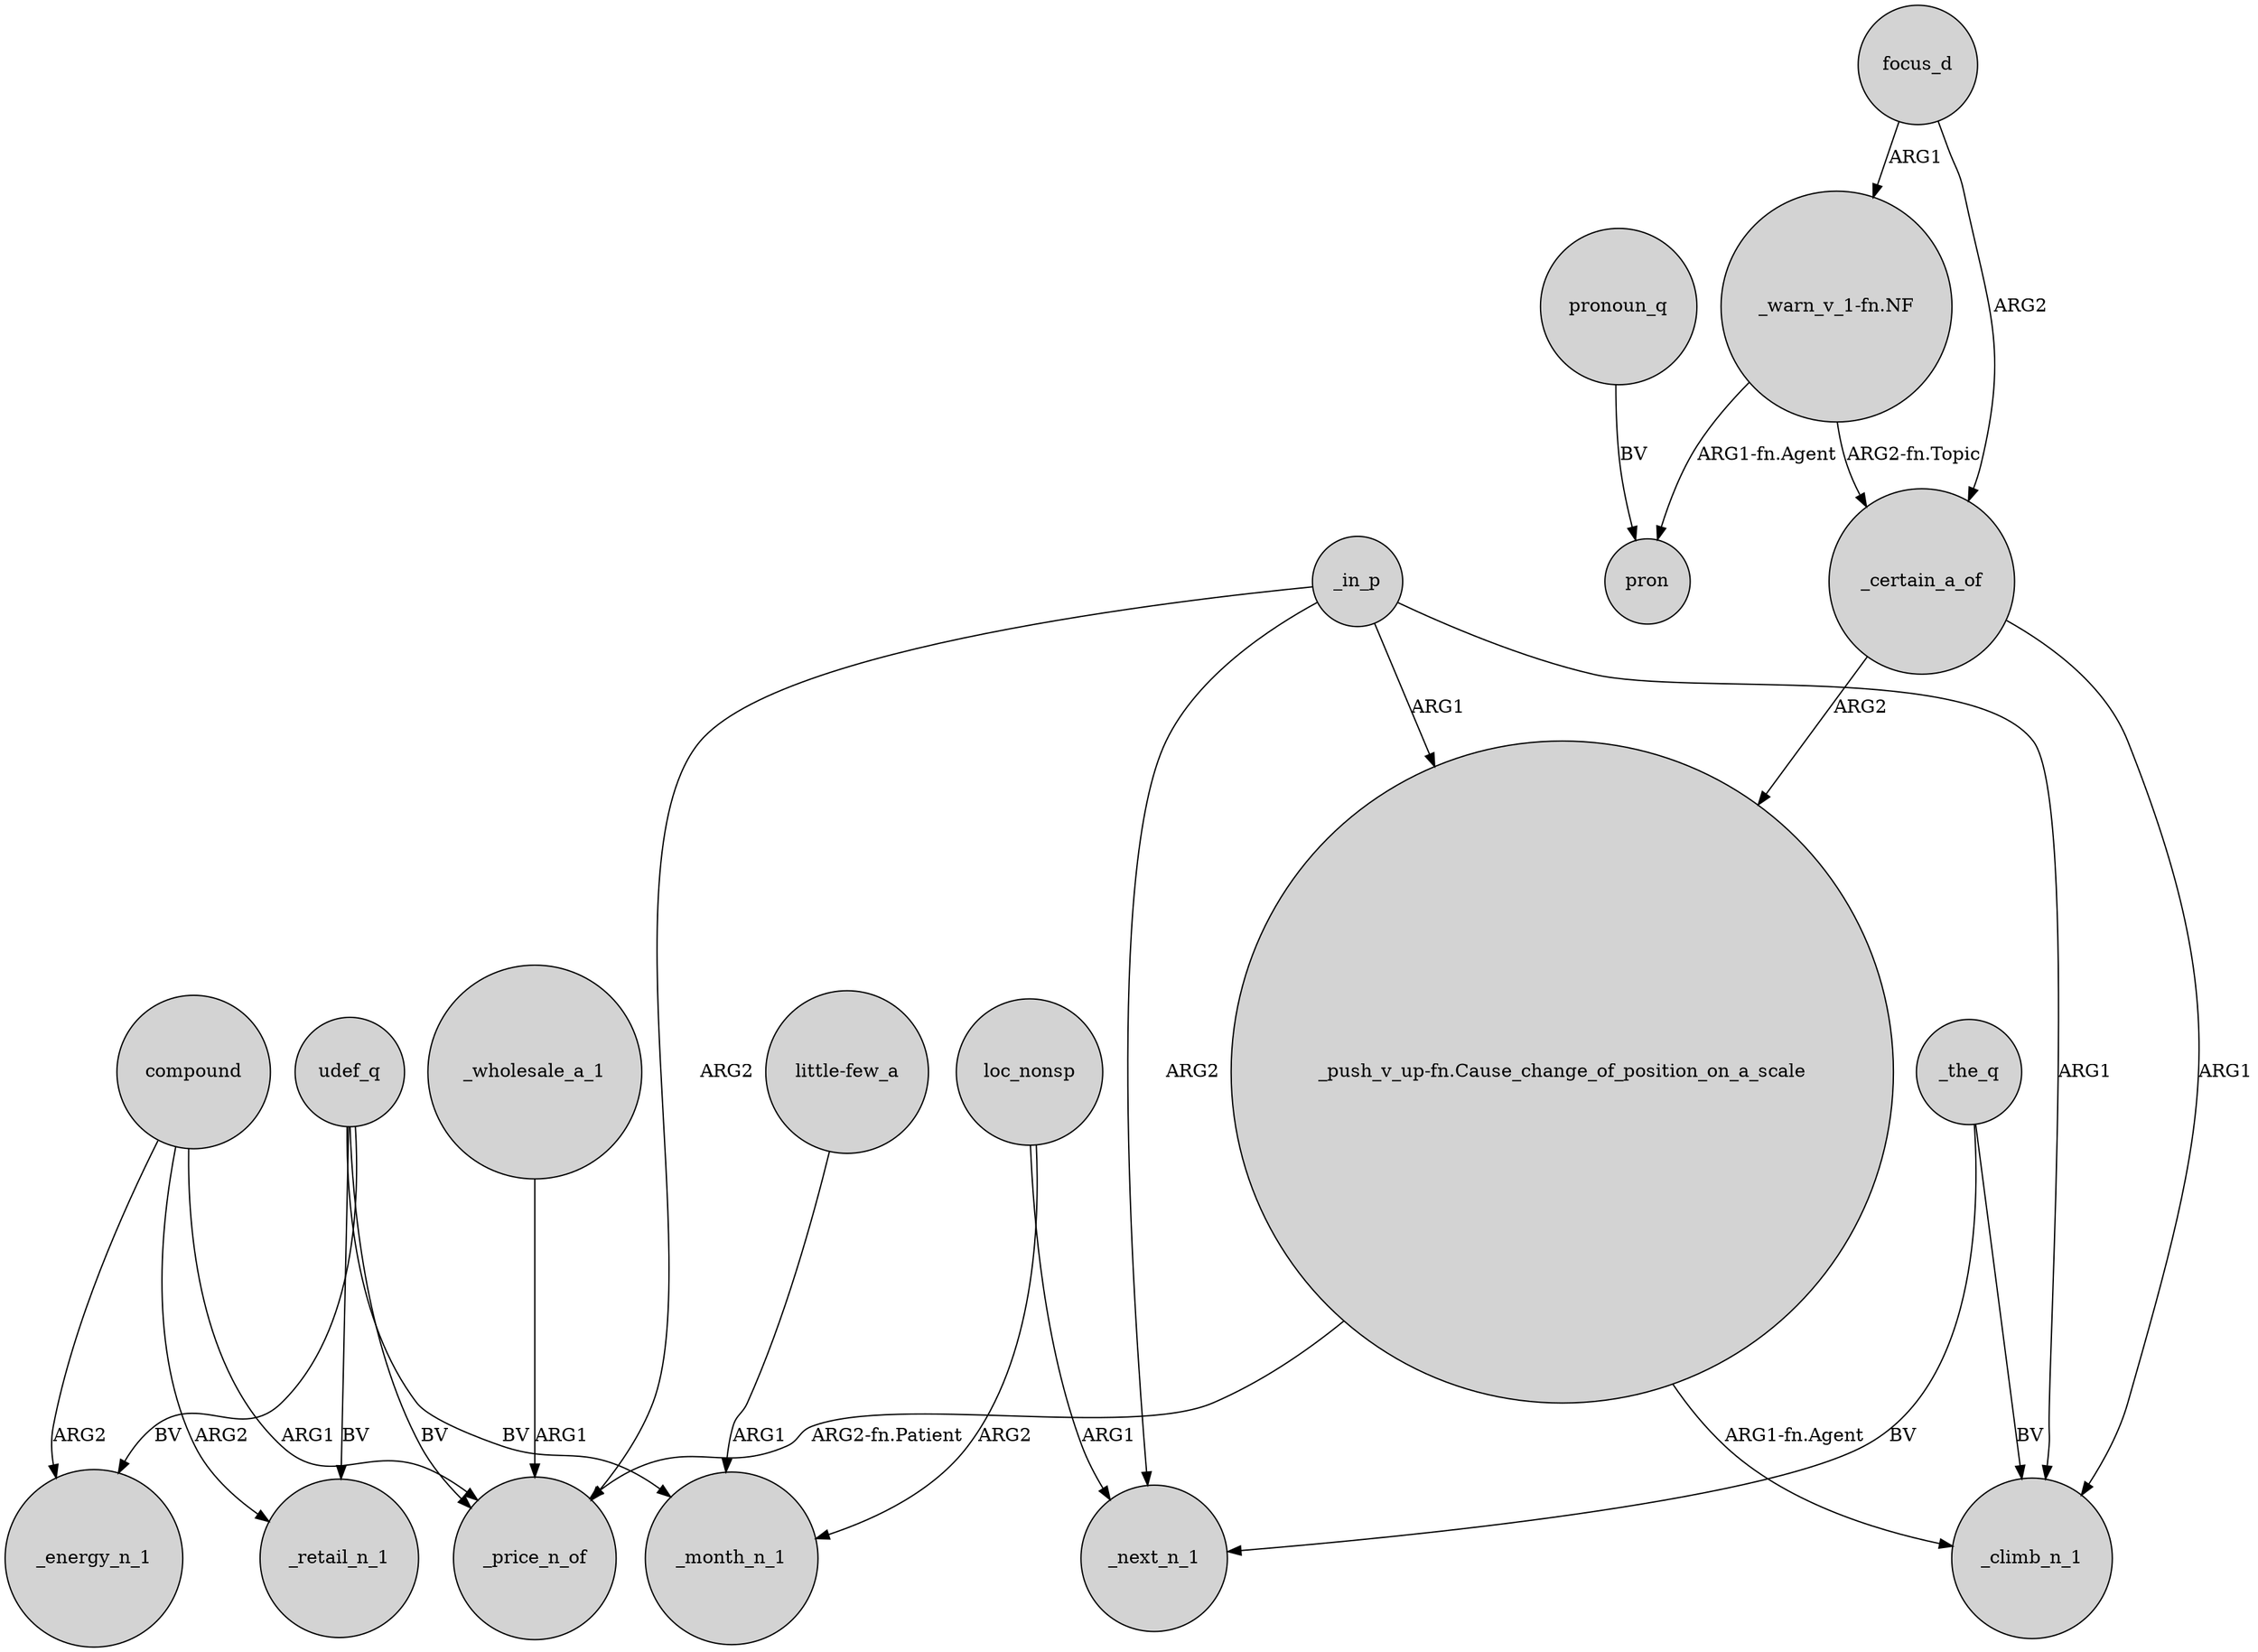 digraph {
	node [shape=circle style=filled]
	udef_q -> _energy_n_1 [label=BV]
	loc_nonsp -> _next_n_1 [label=ARG1]
	_in_p -> _climb_n_1 [label=ARG1]
	udef_q -> _price_n_of [label=BV]
	"_warn_v_1-fn.NF" -> pron [label="ARG1-fn.Agent"]
	"_push_v_up-fn.Cause_change_of_position_on_a_scale" -> _price_n_of [label="ARG2-fn.Patient"]
	_certain_a_of -> "_push_v_up-fn.Cause_change_of_position_on_a_scale" [label=ARG2]
	compound -> _retail_n_1 [label=ARG2]
	_the_q -> _climb_n_1 [label=BV]
	"little-few_a" -> _month_n_1 [label=ARG1]
	"_warn_v_1-fn.NF" -> _certain_a_of [label="ARG2-fn.Topic"]
	_certain_a_of -> _climb_n_1 [label=ARG1]
	udef_q -> _month_n_1 [label=BV]
	compound -> _energy_n_1 [label=ARG2]
	_wholesale_a_1 -> _price_n_of [label=ARG1]
	pronoun_q -> pron [label=BV]
	_in_p -> _next_n_1 [label=ARG2]
	"_push_v_up-fn.Cause_change_of_position_on_a_scale" -> _climb_n_1 [label="ARG1-fn.Agent"]
	focus_d -> _certain_a_of [label=ARG2]
	_in_p -> "_push_v_up-fn.Cause_change_of_position_on_a_scale" [label=ARG1]
	_the_q -> _next_n_1 [label=BV]
	udef_q -> _retail_n_1 [label=BV]
	_in_p -> _price_n_of [label=ARG2]
	compound -> _price_n_of [label=ARG1]
	loc_nonsp -> _month_n_1 [label=ARG2]
	focus_d -> "_warn_v_1-fn.NF" [label=ARG1]
}
